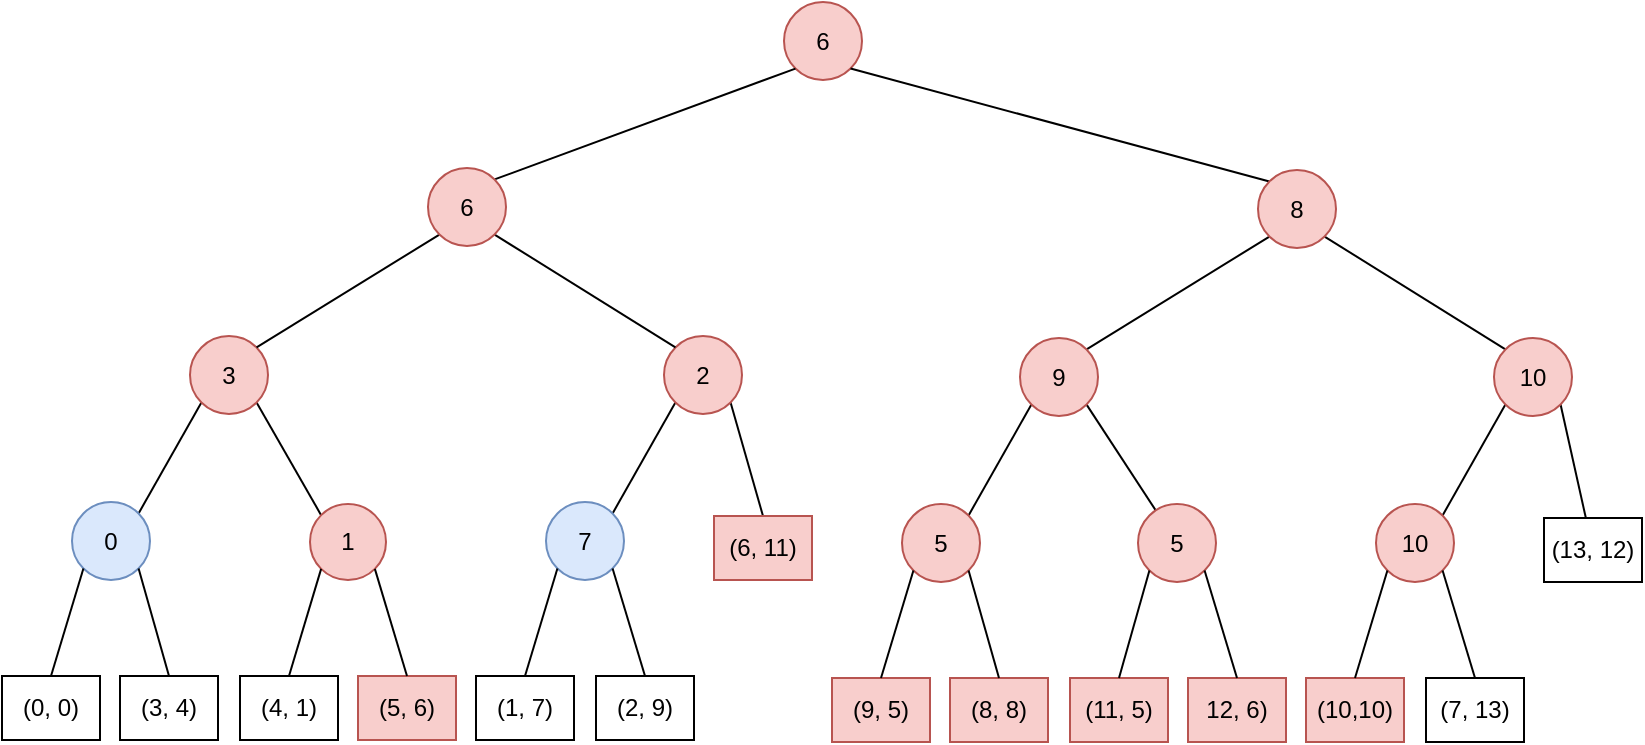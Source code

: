 <mxfile version="24.1.0" type="github">
  <diagram name="Page-1" id="8FX5p6TpELWR-fEjmLI2">
    <mxGraphModel dx="1350" dy="1444" grid="0" gridSize="10" guides="1" tooltips="1" connect="1" arrows="1" fold="1" page="0" pageScale="1" pageWidth="827" pageHeight="1169" math="0" shadow="0">
      <root>
        <mxCell id="0" />
        <mxCell id="1" parent="0" />
        <mxCell id="hmgdlU0BTKwxbLTxgRv6-2" value="6" style="ellipse;whiteSpace=wrap;html=1;container=1;movable=1;resizable=1;rotatable=1;deletable=1;editable=1;locked=0;connectable=1;fillColor=#f8cecc;strokeColor=#b85450;" vertex="1" parent="1">
          <mxGeometry x="316" y="-101" width="39" height="39" as="geometry">
            <mxRectangle x="316" y="-101" width="39" height="39" as="alternateBounds" />
          </mxGeometry>
        </mxCell>
        <mxCell id="hmgdlU0BTKwxbLTxgRv6-44" style="edgeStyle=none;curved=1;rounded=0;orthogonalLoop=1;jettySize=auto;html=1;exitX=1;exitY=1;exitDx=0;exitDy=0;entryX=0.5;entryY=0;entryDx=0;entryDy=0;fontSize=12;startSize=8;endSize=8;startArrow=none;startFill=0;endArrow=none;endFill=0;movable=1;resizable=1;rotatable=1;deletable=1;editable=1;locked=0;connectable=1;" edge="1" parent="1" source="hmgdlU0BTKwxbLTxgRv6-12" target="hmgdlU0BTKwxbLTxgRv6-16">
          <mxGeometry relative="1" as="geometry" />
        </mxCell>
        <mxCell id="hmgdlU0BTKwxbLTxgRv6-43" style="edgeStyle=none;curved=1;rounded=0;orthogonalLoop=1;jettySize=auto;html=1;exitX=1;exitY=0;exitDx=0;exitDy=0;entryX=0;entryY=1;entryDx=0;entryDy=0;fontSize=12;startSize=8;endSize=8;endArrow=none;endFill=0;movable=1;resizable=1;rotatable=1;deletable=1;editable=1;locked=0;connectable=1;" edge="1" parent="1" source="hmgdlU0BTKwxbLTxgRv6-13" target="hmgdlU0BTKwxbLTxgRv6-12">
          <mxGeometry relative="1" as="geometry" />
        </mxCell>
        <mxCell id="hmgdlU0BTKwxbLTxgRv6-46" style="edgeStyle=none;curved=1;rounded=0;orthogonalLoop=1;jettySize=auto;html=1;exitX=1;exitY=1;exitDx=0;exitDy=0;fontSize=12;startSize=8;endSize=8;endArrow=none;endFill=0;movable=1;resizable=1;rotatable=1;deletable=1;editable=1;locked=0;connectable=1;" edge="1" parent="1" source="hmgdlU0BTKwxbLTxgRv6-19" target="hmgdlU0BTKwxbLTxgRv6-23">
          <mxGeometry relative="1" as="geometry" />
        </mxCell>
        <mxCell id="hmgdlU0BTKwxbLTxgRv6-45" style="edgeStyle=none;curved=1;rounded=0;orthogonalLoop=1;jettySize=auto;html=1;exitX=1;exitY=0;exitDx=0;exitDy=0;entryX=0;entryY=1;entryDx=0;entryDy=0;fontSize=12;startSize=8;endSize=8;endArrow=none;endFill=0;movable=1;resizable=1;rotatable=1;deletable=1;editable=1;locked=0;connectable=1;" edge="1" parent="1" source="hmgdlU0BTKwxbLTxgRv6-20" target="hmgdlU0BTKwxbLTxgRv6-19">
          <mxGeometry relative="1" as="geometry" />
        </mxCell>
        <mxCell id="hmgdlU0BTKwxbLTxgRv6-48" style="edgeStyle=none;curved=1;rounded=0;orthogonalLoop=1;jettySize=auto;html=1;exitX=1;exitY=1;exitDx=0;exitDy=0;fontSize=12;startSize=8;endSize=8;endArrow=none;endFill=0;movable=1;resizable=1;rotatable=1;deletable=1;editable=1;locked=0;connectable=1;" edge="1" parent="1" source="hmgdlU0BTKwxbLTxgRv6-26" target="hmgdlU0BTKwxbLTxgRv6-31">
          <mxGeometry relative="1" as="geometry" />
        </mxCell>
        <mxCell id="hmgdlU0BTKwxbLTxgRv6-47" style="edgeStyle=none;curved=1;rounded=0;orthogonalLoop=1;jettySize=auto;html=1;exitX=1;exitY=0;exitDx=0;exitDy=0;entryX=0;entryY=1;entryDx=0;entryDy=0;fontSize=12;startSize=8;endSize=8;endArrow=none;endFill=0;movable=1;resizable=1;rotatable=1;deletable=1;editable=1;locked=0;connectable=1;" edge="1" parent="1" source="hmgdlU0BTKwxbLTxgRv6-27" target="hmgdlU0BTKwxbLTxgRv6-26">
          <mxGeometry relative="1" as="geometry" />
        </mxCell>
        <mxCell id="hmgdlU0BTKwxbLTxgRv6-35" value="" style="endArrow=none;html=1;rounded=0;fontSize=12;startSize=8;endSize=8;curved=1;entryX=0;entryY=1;entryDx=0;entryDy=0;exitX=1;exitY=0;exitDx=0;exitDy=0;movable=1;resizable=1;rotatable=1;deletable=1;editable=1;locked=0;connectable=1;" edge="1" parent="1" source="hmgdlU0BTKwxbLTxgRv6-3" target="hmgdlU0BTKwxbLTxgRv6-2">
          <mxGeometry width="50" height="50" relative="1" as="geometry">
            <mxPoint x="344" y="104" as="sourcePoint" />
            <mxPoint x="394" y="54" as="targetPoint" />
          </mxGeometry>
        </mxCell>
        <mxCell id="hmgdlU0BTKwxbLTxgRv6-36" value="" style="endArrow=none;html=1;rounded=0;fontSize=12;startSize=8;endSize=8;curved=1;entryX=0;entryY=0;entryDx=0;entryDy=0;exitX=1;exitY=1;exitDx=0;exitDy=0;movable=1;resizable=1;rotatable=1;deletable=1;editable=1;locked=0;connectable=1;" edge="1" parent="1" source="hmgdlU0BTKwxbLTxgRv6-2" target="hmgdlU0BTKwxbLTxgRv6-18">
          <mxGeometry width="50" height="50" relative="1" as="geometry">
            <mxPoint x="181" y="35" as="sourcePoint" />
            <mxPoint x="335" y="-58" as="targetPoint" />
          </mxGeometry>
        </mxCell>
        <mxCell id="hmgdlU0BTKwxbLTxgRv6-37" value="" style="endArrow=none;html=1;rounded=0;fontSize=12;startSize=8;endSize=8;curved=1;entryX=0;entryY=1;entryDx=0;entryDy=0;exitX=1;exitY=0;exitDx=0;exitDy=0;movable=1;resizable=1;rotatable=1;deletable=1;editable=1;locked=0;connectable=1;" edge="1" parent="1" source="hmgdlU0BTKwxbLTxgRv6-19" target="hmgdlU0BTKwxbLTxgRv6-18">
          <mxGeometry width="50" height="50" relative="1" as="geometry">
            <mxPoint x="467.289" y="55.711" as="sourcePoint" />
            <mxPoint x="577" y="-10" as="targetPoint" />
          </mxGeometry>
        </mxCell>
        <mxCell id="hmgdlU0BTKwxbLTxgRv6-38" value="" style="endArrow=none;html=1;rounded=0;fontSize=12;startSize=8;endSize=8;curved=1;entryX=1;entryY=1;entryDx=0;entryDy=0;exitX=0;exitY=0;exitDx=0;exitDy=0;movable=1;resizable=1;rotatable=1;deletable=1;editable=1;locked=0;connectable=1;" edge="1" parent="1" source="hmgdlU0BTKwxbLTxgRv6-26" target="hmgdlU0BTKwxbLTxgRv6-18">
          <mxGeometry width="50" height="50" relative="1" as="geometry">
            <mxPoint x="483" y="112" as="sourcePoint" />
            <mxPoint x="577" y="63" as="targetPoint" />
          </mxGeometry>
        </mxCell>
        <mxCell id="hmgdlU0BTKwxbLTxgRv6-41" value="" style="endArrow=none;html=1;rounded=0;fontSize=12;startSize=8;endSize=8;curved=1;entryX=0;entryY=1;entryDx=0;entryDy=0;exitX=1;exitY=0;exitDx=0;exitDy=0;movable=1;resizable=1;rotatable=1;deletable=1;editable=1;locked=0;connectable=1;" edge="1" parent="1" source="hmgdlU0BTKwxbLTxgRv6-5" target="hmgdlU0BTKwxbLTxgRv6-4">
          <mxGeometry width="50" height="50" relative="1" as="geometry">
            <mxPoint x="154" y="62" as="sourcePoint" />
            <mxPoint x="60" y="111" as="targetPoint" />
          </mxGeometry>
        </mxCell>
        <mxCell id="hmgdlU0BTKwxbLTxgRv6-42" value="" style="endArrow=none;html=1;rounded=0;fontSize=12;startSize=8;endSize=8;curved=1;entryX=0;entryY=0;entryDx=0;entryDy=0;exitX=1;exitY=1;exitDx=0;exitDy=0;movable=1;resizable=1;rotatable=1;deletable=1;editable=1;locked=0;connectable=1;" edge="1" parent="1" source="hmgdlU0BTKwxbLTxgRv6-4" target="hmgdlU0BTKwxbLTxgRv6-9">
          <mxGeometry width="50" height="50" relative="1" as="geometry">
            <mxPoint x="-11" y="191" as="sourcePoint" />
            <mxPoint x="70" y="121" as="targetPoint" />
          </mxGeometry>
        </mxCell>
        <mxCell id="hmgdlU0BTKwxbLTxgRv6-65" value="" style="group;movable=1;resizable=1;rotatable=1;deletable=1;editable=1;locked=0;connectable=1;" vertex="1" connectable="0" parent="1">
          <mxGeometry x="-75" y="236" width="761" height="33" as="geometry" />
        </mxCell>
        <mxCell id="hmgdlU0BTKwxbLTxgRv6-7" value="(0, 0)" style="rounded=0;whiteSpace=wrap;html=1;movable=1;resizable=1;rotatable=1;deletable=1;editable=1;locked=0;connectable=1;" vertex="1" parent="hmgdlU0BTKwxbLTxgRv6-65">
          <mxGeometry width="49" height="32" as="geometry" />
        </mxCell>
        <mxCell id="hmgdlU0BTKwxbLTxgRv6-8" value="(3, 4)" style="rounded=0;whiteSpace=wrap;html=1;movable=1;resizable=1;rotatable=1;deletable=1;editable=1;locked=0;connectable=1;" vertex="1" parent="hmgdlU0BTKwxbLTxgRv6-65">
          <mxGeometry x="59" width="49" height="32" as="geometry" />
        </mxCell>
        <mxCell id="hmgdlU0BTKwxbLTxgRv6-10" value="(4, 1)" style="rounded=0;whiteSpace=wrap;html=1;movable=1;resizable=1;rotatable=1;deletable=1;editable=1;locked=0;connectable=1;" vertex="1" parent="hmgdlU0BTKwxbLTxgRv6-65">
          <mxGeometry x="119" width="49" height="32" as="geometry" />
        </mxCell>
        <mxCell id="hmgdlU0BTKwxbLTxgRv6-11" value="(5, 6)" style="rounded=0;whiteSpace=wrap;html=1;movable=1;resizable=1;rotatable=1;deletable=1;editable=1;locked=0;connectable=1;fillColor=#f8cecc;strokeColor=#b85450;" vertex="1" parent="hmgdlU0BTKwxbLTxgRv6-65">
          <mxGeometry x="178" width="49" height="32" as="geometry" />
        </mxCell>
        <mxCell id="hmgdlU0BTKwxbLTxgRv6-14" value="(1, 7)" style="rounded=0;whiteSpace=wrap;html=1;movable=1;resizable=1;rotatable=1;deletable=1;editable=1;locked=0;connectable=1;" vertex="1" parent="hmgdlU0BTKwxbLTxgRv6-65">
          <mxGeometry x="237" width="49" height="32" as="geometry" />
        </mxCell>
        <mxCell id="hmgdlU0BTKwxbLTxgRv6-15" value="(2, 9)" style="rounded=0;whiteSpace=wrap;html=1;movable=1;resizable=1;rotatable=1;deletable=1;editable=1;locked=0;connectable=1;" vertex="1" parent="hmgdlU0BTKwxbLTxgRv6-65">
          <mxGeometry x="297" width="49" height="32" as="geometry" />
        </mxCell>
        <mxCell id="hmgdlU0BTKwxbLTxgRv6-21" value="(9, 5)" style="rounded=0;whiteSpace=wrap;html=1;movable=1;resizable=1;rotatable=1;deletable=1;editable=1;locked=0;connectable=1;fillColor=#f8cecc;strokeColor=#b85450;" vertex="1" parent="hmgdlU0BTKwxbLTxgRv6-65">
          <mxGeometry x="415" y="1" width="49" height="32" as="geometry" />
        </mxCell>
        <mxCell id="hmgdlU0BTKwxbLTxgRv6-22" value="(8, 8)" style="rounded=0;whiteSpace=wrap;html=1;movable=1;resizable=1;rotatable=1;deletable=1;editable=1;locked=0;connectable=1;fillColor=#f8cecc;strokeColor=#b85450;" vertex="1" parent="hmgdlU0BTKwxbLTxgRv6-65">
          <mxGeometry x="474" y="1" width="49" height="32" as="geometry" />
        </mxCell>
        <mxCell id="hmgdlU0BTKwxbLTxgRv6-24" value="(11, 5)" style="rounded=0;whiteSpace=wrap;html=1;movable=1;resizable=1;rotatable=1;deletable=1;editable=1;locked=0;connectable=1;fillColor=#f8cecc;strokeColor=#b85450;" vertex="1" parent="hmgdlU0BTKwxbLTxgRv6-65">
          <mxGeometry x="534" y="1" width="49" height="32" as="geometry" />
        </mxCell>
        <mxCell id="hmgdlU0BTKwxbLTxgRv6-25" value="12, 6)" style="rounded=0;whiteSpace=wrap;html=1;movable=1;resizable=1;rotatable=1;deletable=1;editable=1;locked=0;connectable=1;fillColor=#f8cecc;strokeColor=#b85450;" vertex="1" parent="hmgdlU0BTKwxbLTxgRv6-65">
          <mxGeometry x="593" y="1" width="49" height="32" as="geometry" />
        </mxCell>
        <mxCell id="hmgdlU0BTKwxbLTxgRv6-29" value="(10,10)" style="rounded=0;whiteSpace=wrap;html=1;movable=1;resizable=1;rotatable=1;deletable=1;editable=1;locked=0;connectable=1;fillColor=#f8cecc;strokeColor=#b85450;" vertex="1" parent="hmgdlU0BTKwxbLTxgRv6-65">
          <mxGeometry x="652" y="1" width="49" height="32" as="geometry" />
        </mxCell>
        <mxCell id="hmgdlU0BTKwxbLTxgRv6-30" value="(7, 13)" style="rounded=0;whiteSpace=wrap;html=1;movable=1;resizable=1;rotatable=1;deletable=1;editable=1;locked=0;connectable=1;" vertex="1" parent="hmgdlU0BTKwxbLTxgRv6-65">
          <mxGeometry x="712" y="1" width="49" height="32" as="geometry" />
        </mxCell>
        <mxCell id="hmgdlU0BTKwxbLTxgRv6-4" value="3" style="ellipse;whiteSpace=wrap;html=1;aspect=fixed;movable=1;resizable=1;rotatable=1;deletable=1;editable=1;locked=0;connectable=1;fillColor=#f8cecc;strokeColor=#b85450;" vertex="1" parent="1">
          <mxGeometry x="19" y="66" width="39" height="39" as="geometry" />
        </mxCell>
        <mxCell id="hmgdlU0BTKwxbLTxgRv6-12" value="2" style="ellipse;whiteSpace=wrap;html=1;aspect=fixed;movable=1;resizable=1;rotatable=1;deletable=1;editable=1;locked=0;connectable=1;fillColor=#f8cecc;strokeColor=#b85450;" vertex="1" parent="1">
          <mxGeometry x="256" y="66" width="39" height="39" as="geometry" />
        </mxCell>
        <mxCell id="hmgdlU0BTKwxbLTxgRv6-19" value="9" style="ellipse;whiteSpace=wrap;html=1;aspect=fixed;movable=1;resizable=1;rotatable=1;deletable=1;editable=1;locked=0;connectable=1;fillColor=#f8cecc;strokeColor=#b85450;" vertex="1" parent="1">
          <mxGeometry x="434" y="67" width="39" height="39" as="geometry" />
        </mxCell>
        <mxCell id="hmgdlU0BTKwxbLTxgRv6-26" value="10" style="ellipse;whiteSpace=wrap;html=1;aspect=fixed;movable=1;resizable=1;rotatable=1;deletable=1;editable=1;locked=0;connectable=1;fillColor=#f8cecc;strokeColor=#b85450;" vertex="1" parent="1">
          <mxGeometry x="671" y="67" width="39" height="39" as="geometry" />
        </mxCell>
        <mxCell id="hmgdlU0BTKwxbLTxgRv6-40" value="" style="endArrow=none;html=1;rounded=0;fontSize=12;startSize=8;endSize=8;curved=1;entryX=1;entryY=0;entryDx=0;entryDy=0;exitX=0;exitY=1;exitDx=0;exitDy=0;movable=1;resizable=1;rotatable=1;deletable=1;editable=1;locked=0;connectable=1;" edge="1" parent="1" source="hmgdlU0BTKwxbLTxgRv6-3" target="hmgdlU0BTKwxbLTxgRv6-4">
          <mxGeometry width="50" height="50" relative="1" as="geometry">
            <mxPoint x="274" y="74" as="sourcePoint" />
            <mxPoint x="181" y="25" as="targetPoint" />
          </mxGeometry>
        </mxCell>
        <mxCell id="hmgdlU0BTKwxbLTxgRv6-39" value="" style="endArrow=none;html=1;rounded=0;fontSize=12;startSize=8;endSize=8;curved=1;entryX=1;entryY=1;entryDx=0;entryDy=0;exitX=0;exitY=0;exitDx=0;exitDy=0;movable=1;resizable=1;rotatable=1;deletable=1;editable=1;locked=0;connectable=1;" edge="1" parent="1" source="hmgdlU0BTKwxbLTxgRv6-12" target="hmgdlU0BTKwxbLTxgRv6-3">
          <mxGeometry width="50" height="50" relative="1" as="geometry">
            <mxPoint x="698" y="75" as="sourcePoint" />
            <mxPoint x="604" y="26" as="targetPoint" />
          </mxGeometry>
        </mxCell>
        <mxCell id="hmgdlU0BTKwxbLTxgRv6-3" value="6" style="ellipse;whiteSpace=wrap;html=1;aspect=fixed;movable=1;resizable=1;rotatable=1;deletable=1;editable=1;locked=0;connectable=1;fillColor=#f8cecc;strokeColor=#b85450;" vertex="1" parent="1">
          <mxGeometry x="138" y="-18" width="39" height="39" as="geometry" />
        </mxCell>
        <mxCell id="hmgdlU0BTKwxbLTxgRv6-18" value="8" style="ellipse;whiteSpace=wrap;html=1;aspect=fixed;movable=1;resizable=1;rotatable=1;deletable=1;editable=1;locked=0;connectable=1;fillColor=#f8cecc;strokeColor=#b85450;" vertex="1" parent="1">
          <mxGeometry x="553" y="-17" width="39" height="39" as="geometry" />
        </mxCell>
        <mxCell id="hmgdlU0BTKwxbLTxgRv6-5" value="0" style="ellipse;whiteSpace=wrap;html=1;aspect=fixed;movable=1;resizable=1;rotatable=1;deletable=1;editable=1;locked=0;connectable=1;fillColor=#dae8fc;strokeColor=#6c8ebf;" vertex="1" parent="1">
          <mxGeometry x="-40" y="149" width="39" height="39" as="geometry" />
        </mxCell>
        <mxCell id="hmgdlU0BTKwxbLTxgRv6-9" value="1" style="ellipse;whiteSpace=wrap;html=1;aspect=fixed;movable=1;resizable=1;rotatable=1;deletable=1;editable=1;locked=0;connectable=1;fillColor=#f8cecc;strokeColor=#b85450;" vertex="1" parent="1">
          <mxGeometry x="79" y="150" width="38" height="38" as="geometry" />
        </mxCell>
        <mxCell id="hmgdlU0BTKwxbLTxgRv6-13" value="7" style="ellipse;whiteSpace=wrap;html=1;aspect=fixed;movable=1;resizable=1;rotatable=1;deletable=1;editable=1;locked=0;connectable=1;fillColor=#dae8fc;strokeColor=#6c8ebf;" vertex="1" parent="1">
          <mxGeometry x="197" y="149" width="39" height="39" as="geometry" />
        </mxCell>
        <mxCell id="hmgdlU0BTKwxbLTxgRv6-16" value="(6, 11)" style="rounded=0;whiteSpace=wrap;html=1;movable=1;resizable=1;rotatable=1;deletable=1;editable=1;locked=0;connectable=1;fillColor=#f8cecc;strokeColor=#b85450;" vertex="1" parent="1">
          <mxGeometry x="281" y="156" width="49" height="32" as="geometry" />
        </mxCell>
        <mxCell id="hmgdlU0BTKwxbLTxgRv6-20" value="5" style="ellipse;whiteSpace=wrap;html=1;aspect=fixed;movable=1;resizable=1;rotatable=1;deletable=1;editable=1;locked=0;connectable=1;fillColor=#f8cecc;strokeColor=#b85450;" vertex="1" parent="1">
          <mxGeometry x="375" y="150" width="39" height="39" as="geometry" />
        </mxCell>
        <mxCell id="hmgdlU0BTKwxbLTxgRv6-23" value="5" style="ellipse;whiteSpace=wrap;html=1;aspect=fixed;movable=1;resizable=1;rotatable=1;deletable=1;editable=1;locked=0;connectable=1;fillColor=#f8cecc;strokeColor=#b85450;" vertex="1" parent="1">
          <mxGeometry x="493" y="150" width="39" height="39" as="geometry" />
        </mxCell>
        <mxCell id="hmgdlU0BTKwxbLTxgRv6-27" value="10" style="ellipse;whiteSpace=wrap;html=1;aspect=fixed;movable=1;resizable=1;rotatable=1;deletable=1;editable=1;locked=0;connectable=1;fillColor=#f8cecc;strokeColor=#b85450;" vertex="1" parent="1">
          <mxGeometry x="612" y="150" width="39" height="39" as="geometry" />
        </mxCell>
        <mxCell id="hmgdlU0BTKwxbLTxgRv6-31" value="(13, 12)" style="rounded=0;whiteSpace=wrap;html=1;movable=1;resizable=1;rotatable=1;deletable=1;editable=1;locked=0;connectable=1;" vertex="1" parent="1">
          <mxGeometry x="696" y="157" width="49" height="32" as="geometry" />
        </mxCell>
        <mxCell id="hmgdlU0BTKwxbLTxgRv6-59" style="edgeStyle=none;curved=1;rounded=0;orthogonalLoop=1;jettySize=auto;html=1;exitX=1;exitY=1;exitDx=0;exitDy=0;entryX=0.5;entryY=0;entryDx=0;entryDy=0;fontSize=12;startSize=8;endSize=8;endArrow=none;endFill=0;movable=1;resizable=1;rotatable=1;deletable=1;editable=1;locked=0;connectable=1;" edge="1" parent="1" source="hmgdlU0BTKwxbLTxgRv6-5" target="hmgdlU0BTKwxbLTxgRv6-8">
          <mxGeometry relative="1" as="geometry" />
        </mxCell>
        <mxCell id="hmgdlU0BTKwxbLTxgRv6-60" style="edgeStyle=none;curved=1;rounded=0;orthogonalLoop=1;jettySize=auto;html=1;exitX=0;exitY=1;exitDx=0;exitDy=0;entryX=0.5;entryY=0;entryDx=0;entryDy=0;fontSize=12;startSize=8;endSize=8;endArrow=none;endFill=0;movable=1;resizable=1;rotatable=1;deletable=1;editable=1;locked=0;connectable=1;" edge="1" parent="1" source="hmgdlU0BTKwxbLTxgRv6-5" target="hmgdlU0BTKwxbLTxgRv6-7">
          <mxGeometry relative="1" as="geometry" />
        </mxCell>
        <mxCell id="hmgdlU0BTKwxbLTxgRv6-57" style="edgeStyle=none;curved=1;rounded=0;orthogonalLoop=1;jettySize=auto;html=1;exitX=1;exitY=1;exitDx=0;exitDy=0;entryX=0.5;entryY=0;entryDx=0;entryDy=0;fontSize=12;startSize=8;endSize=8;endArrow=none;endFill=0;movable=1;resizable=1;rotatable=1;deletable=1;editable=1;locked=0;connectable=1;" edge="1" parent="1" source="hmgdlU0BTKwxbLTxgRv6-9" target="hmgdlU0BTKwxbLTxgRv6-11">
          <mxGeometry relative="1" as="geometry" />
        </mxCell>
        <mxCell id="hmgdlU0BTKwxbLTxgRv6-58" style="edgeStyle=none;curved=1;rounded=0;orthogonalLoop=1;jettySize=auto;html=1;exitX=0;exitY=1;exitDx=0;exitDy=0;entryX=0.5;entryY=0;entryDx=0;entryDy=0;fontSize=12;startSize=8;endSize=8;endArrow=none;endFill=0;movable=1;resizable=1;rotatable=1;deletable=1;editable=1;locked=0;connectable=1;" edge="1" parent="1" source="hmgdlU0BTKwxbLTxgRv6-9" target="hmgdlU0BTKwxbLTxgRv6-10">
          <mxGeometry relative="1" as="geometry" />
        </mxCell>
        <mxCell id="hmgdlU0BTKwxbLTxgRv6-55" style="edgeStyle=none;curved=1;rounded=0;orthogonalLoop=1;jettySize=auto;html=1;exitX=1;exitY=1;exitDx=0;exitDy=0;entryX=0.5;entryY=0;entryDx=0;entryDy=0;fontSize=12;startSize=8;endSize=8;endArrow=none;endFill=0;movable=1;resizable=1;rotatable=1;deletable=1;editable=1;locked=0;connectable=1;" edge="1" parent="1" source="hmgdlU0BTKwxbLTxgRv6-13" target="hmgdlU0BTKwxbLTxgRv6-15">
          <mxGeometry relative="1" as="geometry" />
        </mxCell>
        <mxCell id="hmgdlU0BTKwxbLTxgRv6-56" style="edgeStyle=none;curved=1;rounded=0;orthogonalLoop=1;jettySize=auto;html=1;exitX=0;exitY=1;exitDx=0;exitDy=0;entryX=0.5;entryY=0;entryDx=0;entryDy=0;fontSize=12;startSize=8;endSize=8;endArrow=none;endFill=0;movable=1;resizable=1;rotatable=1;deletable=1;editable=1;locked=0;connectable=1;" edge="1" parent="1" source="hmgdlU0BTKwxbLTxgRv6-13" target="hmgdlU0BTKwxbLTxgRv6-14">
          <mxGeometry relative="1" as="geometry" />
        </mxCell>
        <mxCell id="hmgdlU0BTKwxbLTxgRv6-53" style="edgeStyle=none;curved=1;rounded=0;orthogonalLoop=1;jettySize=auto;html=1;exitX=1;exitY=1;exitDx=0;exitDy=0;fontSize=12;startSize=8;endSize=8;entryX=0.5;entryY=0;entryDx=0;entryDy=0;endArrow=none;endFill=0;movable=1;resizable=1;rotatable=1;deletable=1;editable=1;locked=0;connectable=1;" edge="1" parent="1" source="hmgdlU0BTKwxbLTxgRv6-20" target="hmgdlU0BTKwxbLTxgRv6-22">
          <mxGeometry relative="1" as="geometry" />
        </mxCell>
        <mxCell id="hmgdlU0BTKwxbLTxgRv6-54" style="edgeStyle=none;curved=1;rounded=0;orthogonalLoop=1;jettySize=auto;html=1;exitX=0;exitY=1;exitDx=0;exitDy=0;entryX=0.5;entryY=0;entryDx=0;entryDy=0;fontSize=12;startSize=8;endSize=8;endArrow=none;endFill=0;movable=1;resizable=1;rotatable=1;deletable=1;editable=1;locked=0;connectable=1;" edge="1" parent="1" source="hmgdlU0BTKwxbLTxgRv6-20" target="hmgdlU0BTKwxbLTxgRv6-21">
          <mxGeometry relative="1" as="geometry" />
        </mxCell>
        <mxCell id="hmgdlU0BTKwxbLTxgRv6-51" style="edgeStyle=none;curved=1;rounded=0;orthogonalLoop=1;jettySize=auto;html=1;exitX=1;exitY=1;exitDx=0;exitDy=0;entryX=0.5;entryY=0;entryDx=0;entryDy=0;fontSize=12;startSize=8;endSize=8;endArrow=none;endFill=0;movable=1;resizable=1;rotatable=1;deletable=1;editable=1;locked=0;connectable=1;" edge="1" parent="1" source="hmgdlU0BTKwxbLTxgRv6-23" target="hmgdlU0BTKwxbLTxgRv6-25">
          <mxGeometry relative="1" as="geometry" />
        </mxCell>
        <mxCell id="hmgdlU0BTKwxbLTxgRv6-52" style="edgeStyle=none;curved=1;rounded=0;orthogonalLoop=1;jettySize=auto;html=1;exitX=0;exitY=1;exitDx=0;exitDy=0;entryX=0.5;entryY=0;entryDx=0;entryDy=0;fontSize=12;startSize=8;endSize=8;endArrow=none;endFill=0;movable=1;resizable=1;rotatable=1;deletable=1;editable=1;locked=0;connectable=1;" edge="1" parent="1" source="hmgdlU0BTKwxbLTxgRv6-23" target="hmgdlU0BTKwxbLTxgRv6-24">
          <mxGeometry relative="1" as="geometry" />
        </mxCell>
        <mxCell id="hmgdlU0BTKwxbLTxgRv6-49" style="edgeStyle=none;curved=1;rounded=0;orthogonalLoop=1;jettySize=auto;html=1;exitX=1;exitY=1;exitDx=0;exitDy=0;entryX=0.5;entryY=0;entryDx=0;entryDy=0;fontSize=12;startSize=8;endSize=8;endArrow=none;endFill=0;movable=1;resizable=1;rotatable=1;deletable=1;editable=1;locked=0;connectable=1;" edge="1" parent="1" source="hmgdlU0BTKwxbLTxgRv6-27" target="hmgdlU0BTKwxbLTxgRv6-30">
          <mxGeometry relative="1" as="geometry" />
        </mxCell>
        <mxCell id="hmgdlU0BTKwxbLTxgRv6-50" style="edgeStyle=none;curved=1;rounded=0;orthogonalLoop=1;jettySize=auto;html=1;exitX=0;exitY=1;exitDx=0;exitDy=0;entryX=0.5;entryY=0;entryDx=0;entryDy=0;fontSize=12;startSize=8;endSize=8;endArrow=none;endFill=0;movable=1;resizable=1;rotatable=1;deletable=1;editable=1;locked=0;connectable=1;" edge="1" parent="1" source="hmgdlU0BTKwxbLTxgRv6-27" target="hmgdlU0BTKwxbLTxgRv6-29">
          <mxGeometry relative="1" as="geometry" />
        </mxCell>
      </root>
    </mxGraphModel>
  </diagram>
</mxfile>
